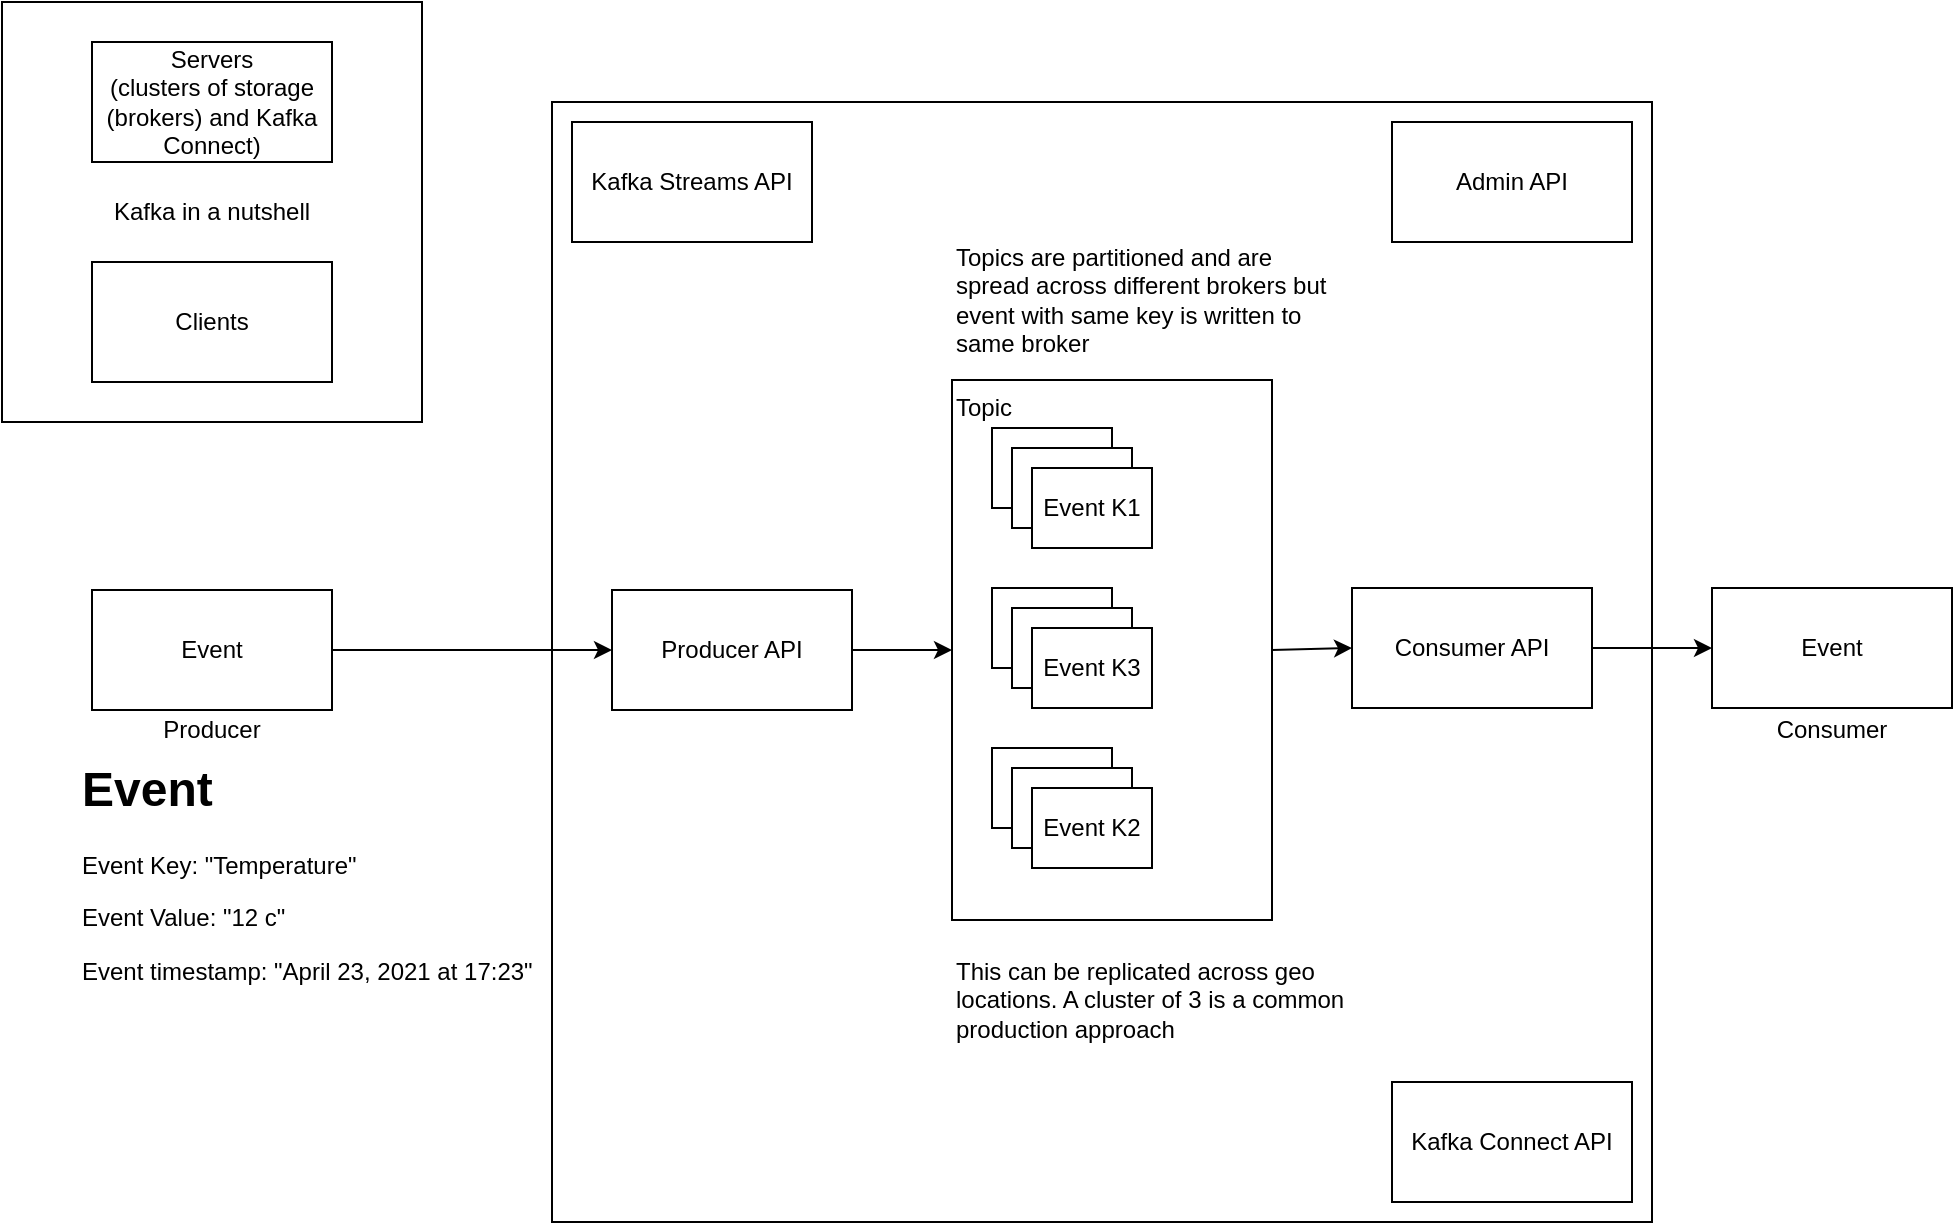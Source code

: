 <mxfile version="14.5.1" type="device"><diagram id="l_IO3433LiboPnJsqUdm" name="Page-1"><mxGraphModel dx="1999" dy="1222" grid="1" gridSize="10" guides="1" tooltips="1" connect="1" arrows="1" fold="1" page="1" pageScale="1" pageWidth="1169" pageHeight="827" math="0" shadow="0"><root><mxCell id="0"/><mxCell id="1" parent="0"/><mxCell id="Am61QGv0h0wgSuX2Qcr0-37" value="" style="rounded=0;whiteSpace=wrap;html=1;align=left;" vertex="1" parent="1"><mxGeometry x="330" y="110" width="550" height="560" as="geometry"/></mxCell><mxCell id="Am61QGv0h0wgSuX2Qcr0-17" value="Topic" style="rounded=0;whiteSpace=wrap;html=1;align=left;verticalAlign=top;" vertex="1" parent="1"><mxGeometry x="530" y="249" width="160" height="270" as="geometry"/></mxCell><mxCell id="Am61QGv0h0wgSuX2Qcr0-4" value="Kafka in a nutshell" style="whiteSpace=wrap;html=1;aspect=fixed;" vertex="1" parent="1"><mxGeometry x="55" y="60" width="210" height="210" as="geometry"/></mxCell><mxCell id="Am61QGv0h0wgSuX2Qcr0-1" value="Servers&lt;br&gt;(clusters of storage (brokers) and Kafka Connect)" style="rounded=0;whiteSpace=wrap;html=1;" vertex="1" parent="1"><mxGeometry x="100" y="80" width="120" height="60" as="geometry"/></mxCell><mxCell id="Am61QGv0h0wgSuX2Qcr0-2" value="Clients" style="rounded=0;whiteSpace=wrap;html=1;" vertex="1" parent="1"><mxGeometry x="100" y="190" width="120" height="60" as="geometry"/></mxCell><mxCell id="Am61QGv0h0wgSuX2Qcr0-16" value="" style="edgeStyle=orthogonalEdgeStyle;rounded=0;orthogonalLoop=1;jettySize=auto;html=1;entryX=0;entryY=0.5;entryDx=0;entryDy=0;" edge="1" parent="1" source="Am61QGv0h0wgSuX2Qcr0-5" target="Am61QGv0h0wgSuX2Qcr0-32"><mxGeometry relative="1" as="geometry"><mxPoint x="400" y="384" as="targetPoint"/></mxGeometry></mxCell><mxCell id="Am61QGv0h0wgSuX2Qcr0-5" value="Event" style="rounded=0;whiteSpace=wrap;html=1;" vertex="1" parent="1"><mxGeometry x="100" y="354" width="120" height="60" as="geometry"/></mxCell><mxCell id="Am61QGv0h0wgSuX2Qcr0-6" value="Producer" style="text;html=1;strokeColor=none;fillColor=none;align=center;verticalAlign=middle;whiteSpace=wrap;rounded=0;" vertex="1" parent="1"><mxGeometry x="140" y="414" width="40" height="20" as="geometry"/></mxCell><mxCell id="Am61QGv0h0wgSuX2Qcr0-7" value="Event" style="rounded=0;whiteSpace=wrap;html=1;" vertex="1" parent="1"><mxGeometry x="910" y="353" width="120" height="60" as="geometry"/></mxCell><mxCell id="Am61QGv0h0wgSuX2Qcr0-8" value="Consumer" style="text;html=1;strokeColor=none;fillColor=none;align=center;verticalAlign=middle;whiteSpace=wrap;rounded=0;" vertex="1" parent="1"><mxGeometry x="950" y="414" width="40" height="20" as="geometry"/></mxCell><mxCell id="Am61QGv0h0wgSuX2Qcr0-9" value="&lt;h1&gt;Event&lt;/h1&gt;&lt;p&gt;Event Key: &quot;Temperature&quot;&lt;/p&gt;&lt;p&gt;Event Value: &quot;12 c&quot;&lt;/p&gt;&lt;p&gt;Event timestamp: &quot;April 23, 2021 at 17:23&quot;&lt;/p&gt;" style="text;html=1;strokeColor=none;fillColor=none;spacing=5;spacingTop=-20;whiteSpace=wrap;overflow=hidden;rounded=0;" vertex="1" parent="1"><mxGeometry x="90" y="434" width="250" height="126" as="geometry"/></mxCell><mxCell id="Am61QGv0h0wgSuX2Qcr0-18" value="" style="group" vertex="1" connectable="0" parent="1"><mxGeometry x="550" y="273" width="80" height="60" as="geometry"/></mxCell><mxCell id="Am61QGv0h0wgSuX2Qcr0-11" value="Event" style="rounded=0;whiteSpace=wrap;html=1;" vertex="1" parent="Am61QGv0h0wgSuX2Qcr0-18"><mxGeometry width="60" height="40" as="geometry"/></mxCell><mxCell id="Am61QGv0h0wgSuX2Qcr0-12" value="Event" style="rounded=0;whiteSpace=wrap;html=1;" vertex="1" parent="Am61QGv0h0wgSuX2Qcr0-18"><mxGeometry x="10" y="10" width="60" height="40" as="geometry"/></mxCell><mxCell id="Am61QGv0h0wgSuX2Qcr0-13" value="Event K1" style="rounded=0;whiteSpace=wrap;html=1;" vertex="1" parent="Am61QGv0h0wgSuX2Qcr0-18"><mxGeometry x="20" y="20" width="60" height="40" as="geometry"/></mxCell><mxCell id="Am61QGv0h0wgSuX2Qcr0-19" value="" style="group" vertex="1" connectable="0" parent="1"><mxGeometry x="550" y="353" width="80" height="60" as="geometry"/></mxCell><mxCell id="Am61QGv0h0wgSuX2Qcr0-20" value="Event" style="rounded=0;whiteSpace=wrap;html=1;" vertex="1" parent="Am61QGv0h0wgSuX2Qcr0-19"><mxGeometry width="60" height="40" as="geometry"/></mxCell><mxCell id="Am61QGv0h0wgSuX2Qcr0-21" value="Event" style="rounded=0;whiteSpace=wrap;html=1;" vertex="1" parent="Am61QGv0h0wgSuX2Qcr0-19"><mxGeometry x="10" y="10" width="60" height="40" as="geometry"/></mxCell><mxCell id="Am61QGv0h0wgSuX2Qcr0-22" value="Event K3" style="rounded=0;whiteSpace=wrap;html=1;" vertex="1" parent="Am61QGv0h0wgSuX2Qcr0-19"><mxGeometry x="20" y="20" width="60" height="40" as="geometry"/></mxCell><mxCell id="Am61QGv0h0wgSuX2Qcr0-23" value="" style="group" vertex="1" connectable="0" parent="1"><mxGeometry x="550" y="433" width="80" height="60" as="geometry"/></mxCell><mxCell id="Am61QGv0h0wgSuX2Qcr0-24" value="Event" style="rounded=0;whiteSpace=wrap;html=1;" vertex="1" parent="Am61QGv0h0wgSuX2Qcr0-23"><mxGeometry width="60" height="40" as="geometry"/></mxCell><mxCell id="Am61QGv0h0wgSuX2Qcr0-25" value="Event" style="rounded=0;whiteSpace=wrap;html=1;" vertex="1" parent="Am61QGv0h0wgSuX2Qcr0-23"><mxGeometry x="10" y="10" width="60" height="40" as="geometry"/></mxCell><mxCell id="Am61QGv0h0wgSuX2Qcr0-26" value="Event K2" style="rounded=0;whiteSpace=wrap;html=1;" vertex="1" parent="Am61QGv0h0wgSuX2Qcr0-23"><mxGeometry x="20" y="20" width="60" height="40" as="geometry"/></mxCell><mxCell id="Am61QGv0h0wgSuX2Qcr0-27" value="Topics are partitioned and are spread across different brokers but event with same key is written to same broker" style="text;html=1;strokeColor=none;fillColor=none;align=left;verticalAlign=middle;whiteSpace=wrap;rounded=0;" vertex="1" parent="1"><mxGeometry x="530" y="199" width="200" height="20" as="geometry"/></mxCell><mxCell id="Am61QGv0h0wgSuX2Qcr0-28" value="This can be replicated across geo locations. A cluster of 3 is a common production approach" style="text;html=1;strokeColor=none;fillColor=none;align=left;verticalAlign=middle;whiteSpace=wrap;rounded=0;" vertex="1" parent="1"><mxGeometry x="530" y="549" width="200" height="20" as="geometry"/></mxCell><mxCell id="Am61QGv0h0wgSuX2Qcr0-31" value="Admin API" style="rounded=0;whiteSpace=wrap;html=1;align=center;verticalAlign=middle;" vertex="1" parent="1"><mxGeometry x="750" y="120" width="120" height="60" as="geometry"/></mxCell><mxCell id="Am61QGv0h0wgSuX2Qcr0-32" value="Producer API" style="rounded=0;whiteSpace=wrap;html=1;align=center;" vertex="1" parent="1"><mxGeometry x="360" y="354" width="120" height="60" as="geometry"/></mxCell><mxCell id="Am61QGv0h0wgSuX2Qcr0-38" value="" style="edgeStyle=orthogonalEdgeStyle;rounded=0;orthogonalLoop=1;jettySize=auto;html=1;" edge="1" parent="1" source="Am61QGv0h0wgSuX2Qcr0-33"><mxGeometry relative="1" as="geometry"><mxPoint x="910" y="383" as="targetPoint"/></mxGeometry></mxCell><mxCell id="Am61QGv0h0wgSuX2Qcr0-33" value="Consumer API" style="rounded=0;whiteSpace=wrap;html=1;align=center;" vertex="1" parent="1"><mxGeometry x="730" y="353" width="120" height="60" as="geometry"/></mxCell><mxCell id="Am61QGv0h0wgSuX2Qcr0-34" value="Kafka Streams API" style="rounded=0;whiteSpace=wrap;html=1;align=center;" vertex="1" parent="1"><mxGeometry x="340" y="120" width="120" height="60" as="geometry"/></mxCell><mxCell id="Am61QGv0h0wgSuX2Qcr0-36" value="Kafka Connect API" style="rounded=0;whiteSpace=wrap;html=1;align=center;" vertex="1" parent="1"><mxGeometry x="750" y="600" width="120" height="60" as="geometry"/></mxCell><mxCell id="Am61QGv0h0wgSuX2Qcr0-39" value="" style="endArrow=classic;html=1;exitX=1;exitY=0.5;exitDx=0;exitDy=0;entryX=0;entryY=0.5;entryDx=0;entryDy=0;" edge="1" parent="1" source="Am61QGv0h0wgSuX2Qcr0-32" target="Am61QGv0h0wgSuX2Qcr0-17"><mxGeometry width="50" height="50" relative="1" as="geometry"><mxPoint x="560" y="310" as="sourcePoint"/><mxPoint x="610" y="260" as="targetPoint"/></mxGeometry></mxCell><mxCell id="Am61QGv0h0wgSuX2Qcr0-40" value="" style="endArrow=classic;html=1;entryX=0;entryY=0.5;entryDx=0;entryDy=0;exitX=1;exitY=0.5;exitDx=0;exitDy=0;" edge="1" parent="1" source="Am61QGv0h0wgSuX2Qcr0-17" target="Am61QGv0h0wgSuX2Qcr0-33"><mxGeometry width="50" height="50" relative="1" as="geometry"><mxPoint x="560" y="310" as="sourcePoint"/><mxPoint x="610" y="260" as="targetPoint"/></mxGeometry></mxCell></root></mxGraphModel></diagram></mxfile>